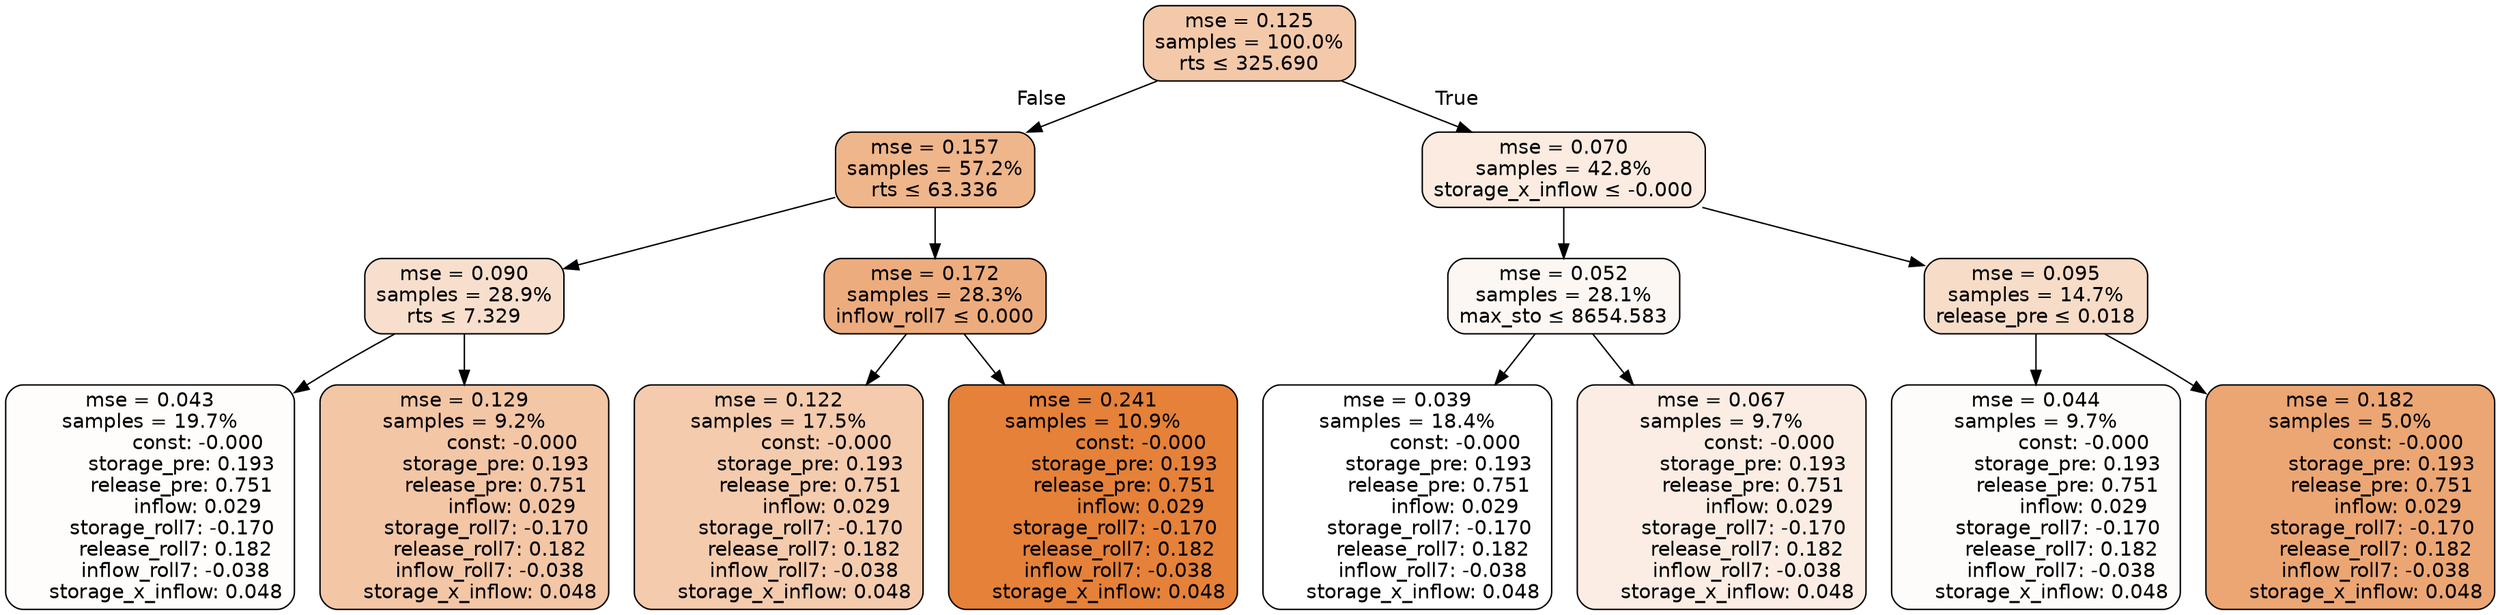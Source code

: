digraph tree {
node [shape=rectangle, style="filled, rounded", color="black", fontname=helvetica] ;
edge [fontname=helvetica] ;
	"0" [label="mse = 0.125
samples = 100.0%
rts &le; 325.690", fillcolor="#f3c9aa"]
	"1" [label="mse = 0.157
samples = 57.2%
rts &le; 63.336", fillcolor="#efb58b"]
	"2" [label="mse = 0.090
samples = 28.9%
rts &le; 7.329", fillcolor="#f8dfcd"]
	"3" [label="mse = 0.043
samples = 19.7%
               const: -0.000
          storage_pre: 0.193
          release_pre: 0.751
               inflow: 0.029
       storage_roll7: -0.170
        release_roll7: 0.182
        inflow_roll7: -0.038
     storage_x_inflow: 0.048", fillcolor="#fefdfb"]
	"4" [label="mse = 0.129
samples = 9.2%
               const: -0.000
          storage_pre: 0.193
          release_pre: 0.751
               inflow: 0.029
       storage_roll7: -0.170
        release_roll7: 0.182
        inflow_roll7: -0.038
     storage_x_inflow: 0.048", fillcolor="#f3c6a6"]
	"5" [label="mse = 0.172
samples = 28.3%
inflow_roll7 &le; 0.000", fillcolor="#edac7d"]
	"6" [label="mse = 0.122
samples = 17.5%
               const: -0.000
          storage_pre: 0.193
          release_pre: 0.751
               inflow: 0.029
       storage_roll7: -0.170
        release_roll7: 0.182
        inflow_roll7: -0.038
     storage_x_inflow: 0.048", fillcolor="#f4cbad"]
	"7" [label="mse = 0.241
samples = 10.9%
               const: -0.000
          storage_pre: 0.193
          release_pre: 0.751
               inflow: 0.029
       storage_roll7: -0.170
        release_roll7: 0.182
        inflow_roll7: -0.038
     storage_x_inflow: 0.048", fillcolor="#e58139"]
	"8" [label="mse = 0.070
samples = 42.8%
storage_x_inflow &le; -0.000", fillcolor="#fbebe1"]
	"9" [label="mse = 0.052
samples = 28.1%
max_sto &le; 8654.583", fillcolor="#fdf7f3"]
	"10" [label="mse = 0.039
samples = 18.4%
               const: -0.000
          storage_pre: 0.193
          release_pre: 0.751
               inflow: 0.029
       storage_roll7: -0.170
        release_roll7: 0.182
        inflow_roll7: -0.038
     storage_x_inflow: 0.048", fillcolor="#ffffff"]
	"11" [label="mse = 0.067
samples = 9.7%
               const: -0.000
          storage_pre: 0.193
          release_pre: 0.751
               inflow: 0.029
       storage_roll7: -0.170
        release_roll7: 0.182
        inflow_roll7: -0.038
     storage_x_inflow: 0.048", fillcolor="#fbede4"]
	"12" [label="mse = 0.095
samples = 14.7%
release_pre &le; 0.018", fillcolor="#f7dcc8"]
	"13" [label="mse = 0.044
samples = 9.7%
               const: -0.000
          storage_pre: 0.193
          release_pre: 0.751
               inflow: 0.029
       storage_roll7: -0.170
        release_roll7: 0.182
        inflow_roll7: -0.038
     storage_x_inflow: 0.048", fillcolor="#fefcfa"]
	"14" [label="mse = 0.182
samples = 5.0%
               const: -0.000
          storage_pre: 0.193
          release_pre: 0.751
               inflow: 0.029
       storage_roll7: -0.170
        release_roll7: 0.182
        inflow_roll7: -0.038
     storage_x_inflow: 0.048", fillcolor="#eca673"]

	"0" -> "1" [labeldistance=2.5, labelangle=45, headlabel="False"]
	"1" -> "2"
	"2" -> "3"
	"2" -> "4"
	"1" -> "5"
	"5" -> "6"
	"5" -> "7"
	"0" -> "8" [labeldistance=2.5, labelangle=-45, headlabel="True"]
	"8" -> "9"
	"9" -> "10"
	"9" -> "11"
	"8" -> "12"
	"12" -> "13"
	"12" -> "14"
}
